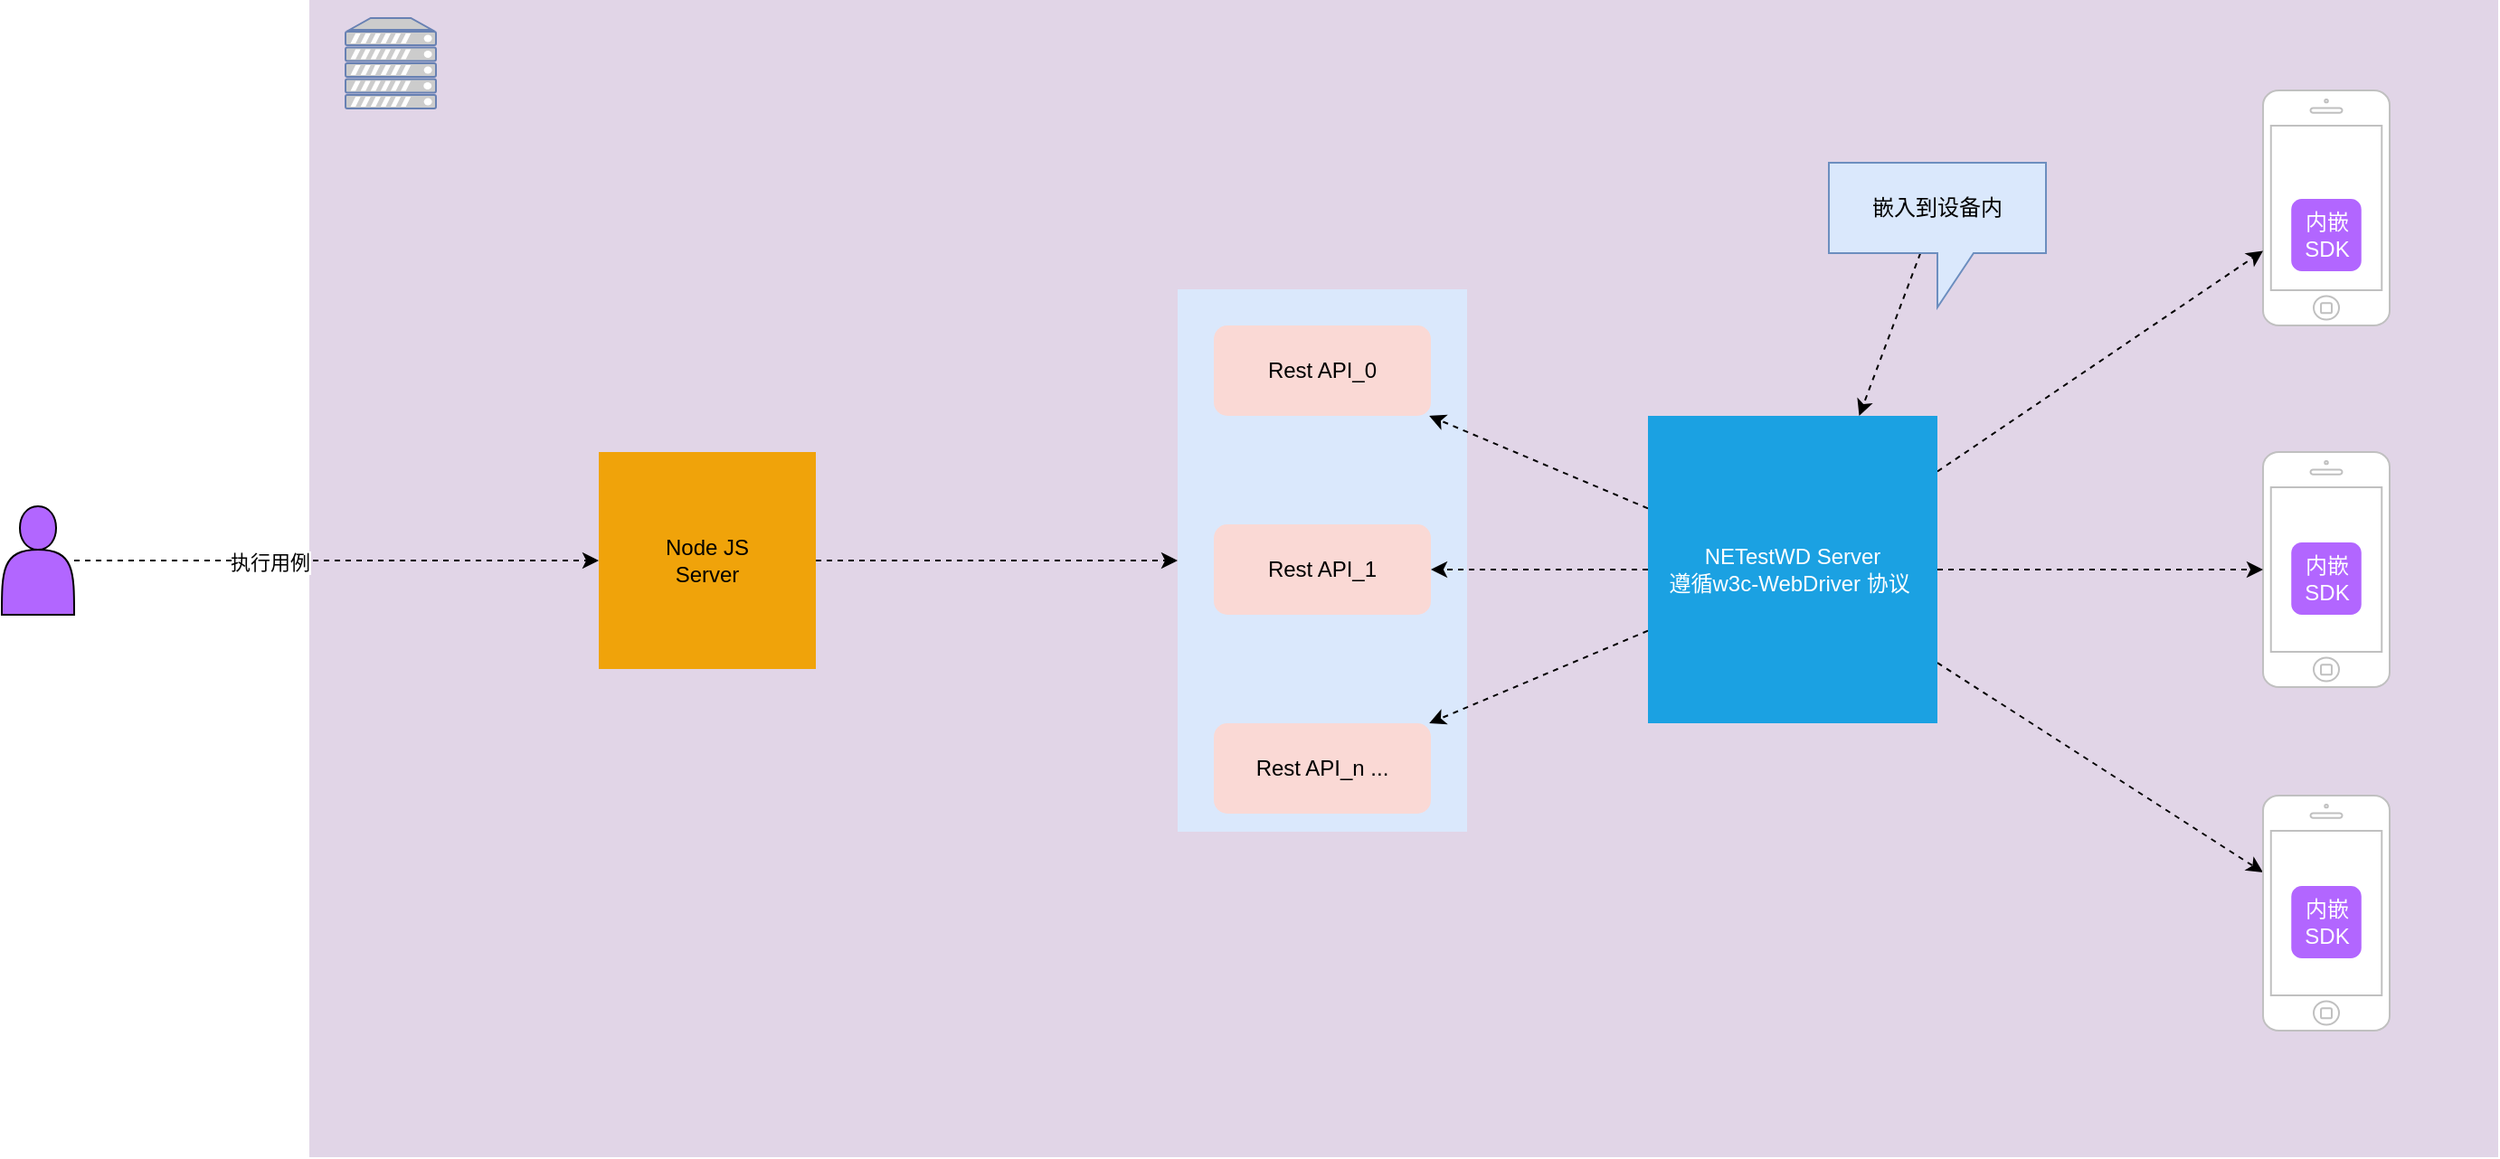 <mxfile version="14.9.3" type="github">
  <diagram id="cVAvhTtTh0kWz4ZDLpcs" name="Page-1">
    <mxGraphModel dx="2852" dy="1129" grid="1" gridSize="10" guides="1" tooltips="1" connect="1" arrows="1" fold="1" page="1" pageScale="1" pageWidth="827" pageHeight="1169" math="0" shadow="0">
      <root>
        <mxCell id="0" />
        <mxCell id="1" parent="0" />
        <mxCell id="queUb4HfAiarSpXrlCLQ-7" value="" style="rounded=0;whiteSpace=wrap;html=1;labelBackgroundColor=none;fillColor=#e1d5e7;strokeColor=none;" parent="1" vertex="1">
          <mxGeometry x="-220" y="80" width="1210" height="640" as="geometry" />
        </mxCell>
        <mxCell id="queUb4HfAiarSpXrlCLQ-39" value="" style="rounded=0;whiteSpace=wrap;html=1;labelBackgroundColor=none;fillColor=#dae8fc;strokeColor=none;" parent="1" vertex="1">
          <mxGeometry x="260" y="240" width="160" height="300" as="geometry" />
        </mxCell>
        <mxCell id="queUb4HfAiarSpXrlCLQ-8" value="" style="fontColor=#0066CC;verticalAlign=top;verticalLabelPosition=bottom;labelPosition=center;align=center;html=1;outlineConnect=0;fillColor=#CCCCCC;strokeColor=#6881B3;gradientColor=none;gradientDirection=north;strokeWidth=2;shape=mxgraph.networks.server;labelBackgroundColor=none;" parent="1" vertex="1">
          <mxGeometry x="-200" y="90" width="50" height="50" as="geometry" />
        </mxCell>
        <mxCell id="queUb4HfAiarSpXrlCLQ-9" value="" style="html=1;verticalLabelPosition=bottom;labelBackgroundColor=none;verticalAlign=top;shadow=0;dashed=0;strokeWidth=1;shape=mxgraph.ios7.misc.iphone;strokeColor=#c0c0c0;fontColor=#FFFFFF;" parent="1" vertex="1">
          <mxGeometry x="860.01" y="130" width="70" height="130" as="geometry" />
        </mxCell>
        <mxCell id="queUb4HfAiarSpXrlCLQ-10" value="内嵌&lt;br&gt;SDK" style="rounded=1;whiteSpace=wrap;html=1;labelBackgroundColor=none;fontColor=#FFFFFF;strokeColor=none;fillColor=#B266FF;" parent="1" vertex="1">
          <mxGeometry x="875.62" y="190" width="38.75" height="40" as="geometry" />
        </mxCell>
        <mxCell id="queUb4HfAiarSpXrlCLQ-11" value="" style="html=1;verticalLabelPosition=bottom;labelBackgroundColor=none;verticalAlign=top;shadow=0;dashed=0;strokeWidth=1;shape=mxgraph.ios7.misc.iphone;strokeColor=#c0c0c0;fontColor=#FFFFFF;" parent="1" vertex="1">
          <mxGeometry x="860" y="330" width="70" height="130" as="geometry" />
        </mxCell>
        <mxCell id="queUb4HfAiarSpXrlCLQ-12" value="内嵌&lt;br&gt;SDK" style="rounded=1;whiteSpace=wrap;html=1;labelBackgroundColor=none;fontColor=#FFFFFF;strokeColor=none;fillColor=#B266FF;" parent="1" vertex="1">
          <mxGeometry x="875.63" y="380" width="38.75" height="40" as="geometry" />
        </mxCell>
        <mxCell id="queUb4HfAiarSpXrlCLQ-26" style="rounded=0;orthogonalLoop=1;jettySize=auto;html=1;fontColor=#FFFFFF;dashed=1;" parent="1" source="queUb4HfAiarSpXrlCLQ-13" target="queUb4HfAiarSpXrlCLQ-22" edge="1">
          <mxGeometry relative="1" as="geometry" />
        </mxCell>
        <mxCell id="queUb4HfAiarSpXrlCLQ-27" style="edgeStyle=none;rounded=0;orthogonalLoop=1;jettySize=auto;html=1;dashed=1;fontColor=#FFFFFF;" parent="1" source="queUb4HfAiarSpXrlCLQ-13" target="queUb4HfAiarSpXrlCLQ-25" edge="1">
          <mxGeometry relative="1" as="geometry" />
        </mxCell>
        <mxCell id="queUb4HfAiarSpXrlCLQ-28" style="edgeStyle=none;rounded=0;orthogonalLoop=1;jettySize=auto;html=1;dashed=1;fontColor=#FFFFFF;" parent="1" source="queUb4HfAiarSpXrlCLQ-13" target="queUb4HfAiarSpXrlCLQ-24" edge="1">
          <mxGeometry relative="1" as="geometry" />
        </mxCell>
        <mxCell id="queUb4HfAiarSpXrlCLQ-29" style="edgeStyle=none;rounded=0;orthogonalLoop=1;jettySize=auto;html=1;dashed=1;fontColor=#FFFFFF;" parent="1" source="queUb4HfAiarSpXrlCLQ-13" target="queUb4HfAiarSpXrlCLQ-9" edge="1">
          <mxGeometry relative="1" as="geometry" />
        </mxCell>
        <mxCell id="queUb4HfAiarSpXrlCLQ-30" style="edgeStyle=none;rounded=0;orthogonalLoop=1;jettySize=auto;html=1;dashed=1;fontColor=#FFFFFF;" parent="1" source="queUb4HfAiarSpXrlCLQ-13" target="queUb4HfAiarSpXrlCLQ-11" edge="1">
          <mxGeometry relative="1" as="geometry" />
        </mxCell>
        <mxCell id="queUb4HfAiarSpXrlCLQ-37" style="edgeStyle=none;rounded=0;orthogonalLoop=1;jettySize=auto;html=1;dashed=1;fontColor=#FFFFFF;" parent="1" source="queUb4HfAiarSpXrlCLQ-13" target="queUb4HfAiarSpXrlCLQ-32" edge="1">
          <mxGeometry relative="1" as="geometry" />
        </mxCell>
        <mxCell id="queUb4HfAiarSpXrlCLQ-13" value="NETestWD Server&lt;br&gt;遵循w3c-WebDriver 协议&amp;nbsp;" style="rounded=0;whiteSpace=wrap;html=1;labelBackgroundColor=none;fillColor=#1ba1e2;fontColor=#ffffff;strokeColor=none;" parent="1" vertex="1">
          <mxGeometry x="520" y="310" width="160" height="170" as="geometry" />
        </mxCell>
        <mxCell id="queUb4HfAiarSpXrlCLQ-22" value="Rest API_0" style="rounded=1;whiteSpace=wrap;html=1;labelBackgroundColor=none;fillColor=#fad9d5;strokeColor=none;" parent="1" vertex="1">
          <mxGeometry x="280" y="260" width="120" height="50" as="geometry" />
        </mxCell>
        <mxCell id="queUb4HfAiarSpXrlCLQ-24" value="Rest API_n ..." style="rounded=1;whiteSpace=wrap;html=1;labelBackgroundColor=none;fillColor=#fad9d5;strokeColor=none;" parent="1" vertex="1">
          <mxGeometry x="280" y="480" width="120" height="50" as="geometry" />
        </mxCell>
        <mxCell id="queUb4HfAiarSpXrlCLQ-25" value="Rest API_1" style="rounded=1;whiteSpace=wrap;html=1;labelBackgroundColor=none;fillColor=#fad9d5;strokeColor=none;" parent="1" vertex="1">
          <mxGeometry x="280" y="370" width="120" height="50" as="geometry" />
        </mxCell>
        <mxCell id="queUb4HfAiarSpXrlCLQ-32" value="" style="html=1;verticalLabelPosition=bottom;labelBackgroundColor=none;verticalAlign=top;shadow=0;dashed=0;strokeWidth=1;shape=mxgraph.ios7.misc.iphone;strokeColor=#c0c0c0;fontColor=#FFFFFF;" parent="1" vertex="1">
          <mxGeometry x="860.01" y="520" width="70" height="130" as="geometry" />
        </mxCell>
        <mxCell id="queUb4HfAiarSpXrlCLQ-33" value="内嵌&lt;br&gt;SDK" style="rounded=1;whiteSpace=wrap;html=1;labelBackgroundColor=none;fontColor=#FFFFFF;strokeColor=none;fillColor=#B266FF;" parent="1" vertex="1">
          <mxGeometry x="875.64" y="570" width="38.75" height="40" as="geometry" />
        </mxCell>
        <mxCell id="queUb4HfAiarSpXrlCLQ-40" style="edgeStyle=none;rounded=0;orthogonalLoop=1;jettySize=auto;html=1;dashed=1;fontColor=#FFFFFF;" parent="1" source="queUb4HfAiarSpXrlCLQ-38" target="queUb4HfAiarSpXrlCLQ-39" edge="1">
          <mxGeometry relative="1" as="geometry" />
        </mxCell>
        <mxCell id="queUb4HfAiarSpXrlCLQ-38" value="Node JS &lt;br&gt;Server" style="rounded=0;whiteSpace=wrap;html=1;labelBackgroundColor=none;fillColor=#f0a30a;fontColor=#000000;strokeColor=none;" parent="1" vertex="1">
          <mxGeometry x="-60" y="330" width="120" height="120" as="geometry" />
        </mxCell>
        <mxCell id="queUb4HfAiarSpXrlCLQ-42" style="edgeStyle=none;rounded=0;orthogonalLoop=1;jettySize=auto;html=1;dashed=1;fontColor=#FFFFFF;" parent="1" source="queUb4HfAiarSpXrlCLQ-41" target="queUb4HfAiarSpXrlCLQ-38" edge="1">
          <mxGeometry relative="1" as="geometry" />
        </mxCell>
        <mxCell id="queUb4HfAiarSpXrlCLQ-43" value="&lt;font color=&quot;#000000&quot;&gt;执行用例&lt;/font&gt;" style="edgeLabel;html=1;align=center;verticalAlign=middle;resizable=0;points=[];fontColor=#FFFFFF;" parent="queUb4HfAiarSpXrlCLQ-42" vertex="1" connectable="0">
          <mxGeometry x="-0.255" y="-1" relative="1" as="geometry">
            <mxPoint as="offset" />
          </mxGeometry>
        </mxCell>
        <mxCell id="queUb4HfAiarSpXrlCLQ-41" value="" style="shape=actor;whiteSpace=wrap;html=1;labelBackgroundColor=none;fontColor=#FFFFFF;fillColor=#B266FF;" parent="1" vertex="1">
          <mxGeometry x="-390" y="360" width="40" height="60" as="geometry" />
        </mxCell>
        <mxCell id="udpuu7jPTSZbIutwcywd-2" style="rounded=0;orthogonalLoop=1;jettySize=auto;html=1;dashed=1;" edge="1" parent="1" source="udpuu7jPTSZbIutwcywd-1" target="queUb4HfAiarSpXrlCLQ-13">
          <mxGeometry relative="1" as="geometry" />
        </mxCell>
        <mxCell id="udpuu7jPTSZbIutwcywd-1" value="嵌入到设备内" style="shape=callout;whiteSpace=wrap;html=1;perimeter=calloutPerimeter;fillColor=#dae8fc;strokeColor=#6c8ebf;" vertex="1" parent="1">
          <mxGeometry x="620" y="170" width="120" height="80" as="geometry" />
        </mxCell>
      </root>
    </mxGraphModel>
  </diagram>
</mxfile>
